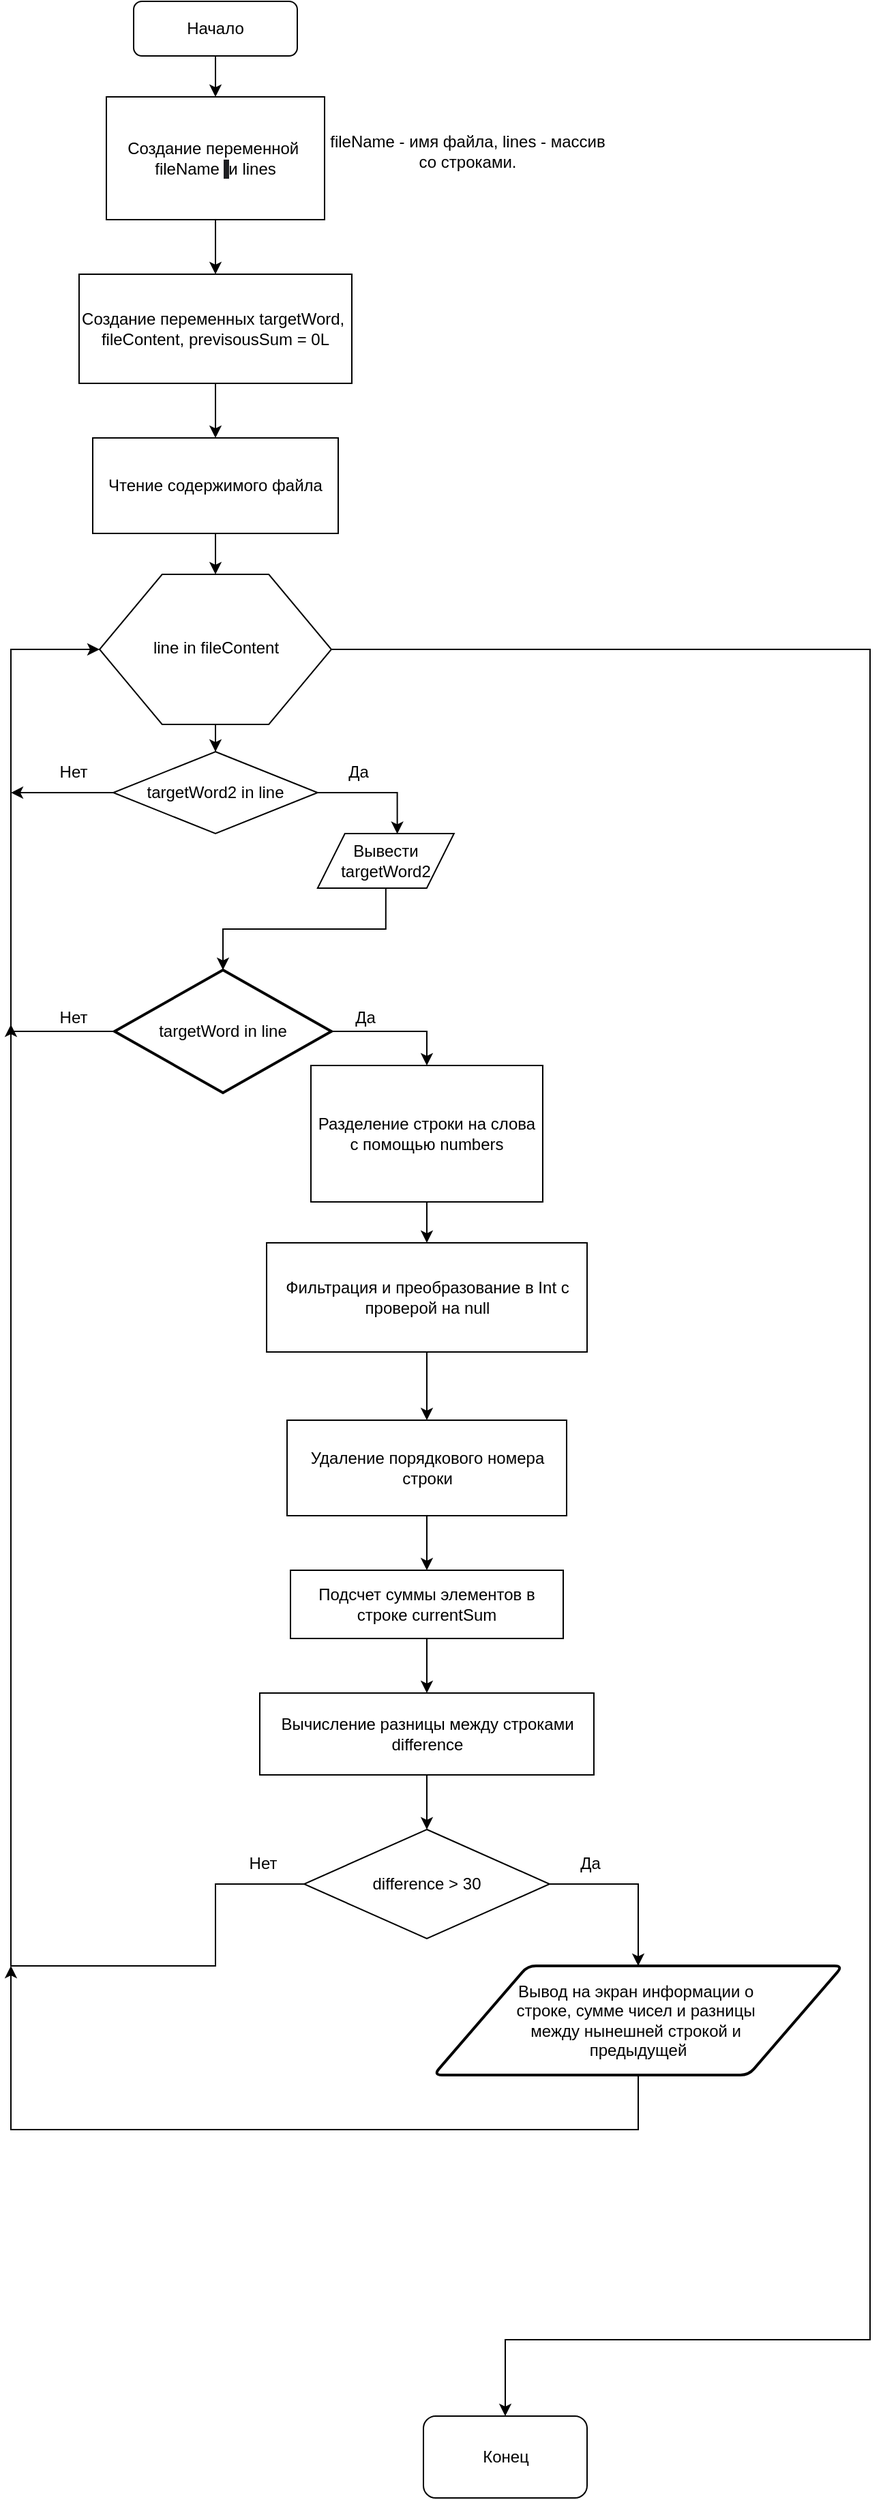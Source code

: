 <mxfile version="24.7.5">
  <diagram id="C5RBs43oDa-KdzZeNtuy" name="Page-1">
    <mxGraphModel dx="1400" dy="839" grid="1" gridSize="10" guides="1" tooltips="1" connect="1" arrows="1" fold="1" page="1" pageScale="1" pageWidth="827" pageHeight="1169" math="0" shadow="0">
      <root>
        <mxCell id="WIyWlLk6GJQsqaUBKTNV-0" />
        <mxCell id="WIyWlLk6GJQsqaUBKTNV-1" parent="WIyWlLk6GJQsqaUBKTNV-0" />
        <mxCell id="RgrrdUL9X7OEao28ck5Q-1" style="edgeStyle=orthogonalEdgeStyle;rounded=0;orthogonalLoop=1;jettySize=auto;html=1;exitX=0.5;exitY=1;exitDx=0;exitDy=0;entryX=0.5;entryY=0;entryDx=0;entryDy=0;" edge="1" parent="WIyWlLk6GJQsqaUBKTNV-1" source="WIyWlLk6GJQsqaUBKTNV-3" target="fl3Sj2GQY7GTo3A0atMV-0">
          <mxGeometry relative="1" as="geometry" />
        </mxCell>
        <mxCell id="WIyWlLk6GJQsqaUBKTNV-3" value="Начало" style="rounded=1;whiteSpace=wrap;html=1;fontSize=12;glass=0;strokeWidth=1;shadow=0;" parent="WIyWlLk6GJQsqaUBKTNV-1" vertex="1">
          <mxGeometry x="160" y="40" width="120" height="40" as="geometry" />
        </mxCell>
        <mxCell id="RgrrdUL9X7OEao28ck5Q-4" style="edgeStyle=orthogonalEdgeStyle;rounded=0;orthogonalLoop=1;jettySize=auto;html=1;exitX=0.5;exitY=1;exitDx=0;exitDy=0;entryX=0.5;entryY=0;entryDx=0;entryDy=0;" edge="1" parent="WIyWlLk6GJQsqaUBKTNV-1" source="fl3Sj2GQY7GTo3A0atMV-0" target="RgrrdUL9X7OEao28ck5Q-3">
          <mxGeometry relative="1" as="geometry" />
        </mxCell>
        <mxCell id="fl3Sj2GQY7GTo3A0atMV-0" value="&lt;font style=&quot;font-size: 12px;&quot;&gt;Создание переменной&amp;nbsp;&lt;/font&gt;&lt;div style=&quot;&quot;&gt;&lt;font style=&quot;font-size: 12px;&quot;&gt;&lt;font style=&quot;font-size: 12px;&quot;&gt;&lt;font face=&quot;Helvetica&quot; style=&quot;font-size: 12px;&quot;&gt;&lt;font style=&quot;font-size: 12px;&quot;&gt;fileName &lt;/font&gt;&lt;span style=&quot;background-color: rgb(30, 31, 34);&quot;&gt;&amp;nbsp;&lt;/span&gt;&lt;/font&gt;&lt;span style=&quot;background-color: initial;&quot;&gt;и&amp;nbsp;&lt;/span&gt;&lt;/font&gt;&lt;span style=&quot;background-color: initial;&quot;&gt;lines&lt;/span&gt;&lt;/font&gt;&lt;/div&gt;" style="rounded=0;whiteSpace=wrap;html=1;" parent="WIyWlLk6GJQsqaUBKTNV-1" vertex="1">
          <mxGeometry x="140" y="110" width="160" height="90" as="geometry" />
        </mxCell>
        <mxCell id="fl3Sj2GQY7GTo3A0atMV-1" value="fileName - имя файла, lines - массив со строками." style="text;html=1;align=center;verticalAlign=middle;whiteSpace=wrap;rounded=0;" parent="WIyWlLk6GJQsqaUBKTNV-1" vertex="1">
          <mxGeometry x="300" y="120" width="210" height="60" as="geometry" />
        </mxCell>
        <mxCell id="RgrrdUL9X7OEao28ck5Q-7" style="edgeStyle=orthogonalEdgeStyle;rounded=0;orthogonalLoop=1;jettySize=auto;html=1;exitX=0.5;exitY=1;exitDx=0;exitDy=0;entryX=0.5;entryY=0;entryDx=0;entryDy=0;" edge="1" parent="WIyWlLk6GJQsqaUBKTNV-1" source="RgrrdUL9X7OEao28ck5Q-3" target="RgrrdUL9X7OEao28ck5Q-6">
          <mxGeometry relative="1" as="geometry" />
        </mxCell>
        <mxCell id="RgrrdUL9X7OEao28ck5Q-3" value="Создание переменных targetWord,&amp;nbsp;&lt;div&gt;fileContent, previsousSum = 0L&lt;/div&gt;" style="rounded=0;whiteSpace=wrap;html=1;" vertex="1" parent="WIyWlLk6GJQsqaUBKTNV-1">
          <mxGeometry x="120" y="240" width="200" height="80" as="geometry" />
        </mxCell>
        <mxCell id="RgrrdUL9X7OEao28ck5Q-8" style="edgeStyle=orthogonalEdgeStyle;rounded=0;orthogonalLoop=1;jettySize=auto;html=1;exitX=0.5;exitY=1;exitDx=0;exitDy=0;" edge="1" parent="WIyWlLk6GJQsqaUBKTNV-1" source="RgrrdUL9X7OEao28ck5Q-6" target="RgrrdUL9X7OEao28ck5Q-9">
          <mxGeometry relative="1" as="geometry">
            <mxPoint x="219.774" y="480" as="targetPoint" />
          </mxGeometry>
        </mxCell>
        <mxCell id="RgrrdUL9X7OEao28ck5Q-6" value="Чтение содержимого файла" style="rounded=0;whiteSpace=wrap;html=1;" vertex="1" parent="WIyWlLk6GJQsqaUBKTNV-1">
          <mxGeometry x="130" y="360" width="180" height="70" as="geometry" />
        </mxCell>
        <mxCell id="RgrrdUL9X7OEao28ck5Q-41" style="edgeStyle=orthogonalEdgeStyle;rounded=0;orthogonalLoop=1;jettySize=auto;html=1;exitX=1;exitY=0.5;exitDx=0;exitDy=0;entryX=0.5;entryY=0;entryDx=0;entryDy=0;" edge="1" parent="WIyWlLk6GJQsqaUBKTNV-1" source="RgrrdUL9X7OEao28ck5Q-9" target="RgrrdUL9X7OEao28ck5Q-40">
          <mxGeometry relative="1" as="geometry">
            <Array as="points">
              <mxPoint x="700" y="515" />
              <mxPoint x="700" y="1754" />
              <mxPoint x="433" y="1754" />
            </Array>
          </mxGeometry>
        </mxCell>
        <mxCell id="RgrrdUL9X7OEao28ck5Q-42" style="edgeStyle=orthogonalEdgeStyle;rounded=0;orthogonalLoop=1;jettySize=auto;html=1;exitX=0.5;exitY=1;exitDx=0;exitDy=0;" edge="1" parent="WIyWlLk6GJQsqaUBKTNV-1" source="RgrrdUL9X7OEao28ck5Q-9" target="RgrrdUL9X7OEao28ck5Q-43">
          <mxGeometry relative="1" as="geometry">
            <mxPoint x="220.158" y="600" as="targetPoint" />
          </mxGeometry>
        </mxCell>
        <mxCell id="RgrrdUL9X7OEao28ck5Q-9" value="line in fileContent" style="verticalLabelPosition=bottom;verticalAlign=top;html=1;shape=hexagon;perimeter=hexagonPerimeter2;arcSize=6;size=0.27;spacingTop=-70;" vertex="1" parent="WIyWlLk6GJQsqaUBKTNV-1">
          <mxGeometry x="135" y="460" width="170" height="110" as="geometry" />
        </mxCell>
        <mxCell id="RgrrdUL9X7OEao28ck5Q-12" style="edgeStyle=orthogonalEdgeStyle;rounded=0;orthogonalLoop=1;jettySize=auto;html=1;exitX=0;exitY=0.5;exitDx=0;exitDy=0;exitPerimeter=0;entryX=0;entryY=0.5;entryDx=0;entryDy=0;" edge="1" parent="WIyWlLk6GJQsqaUBKTNV-1" source="RgrrdUL9X7OEao28ck5Q-11" target="RgrrdUL9X7OEao28ck5Q-9">
          <mxGeometry relative="1" as="geometry">
            <Array as="points">
              <mxPoint x="70" y="795" />
              <mxPoint x="70" y="515" />
            </Array>
          </mxGeometry>
        </mxCell>
        <mxCell id="RgrrdUL9X7OEao28ck5Q-13" style="edgeStyle=orthogonalEdgeStyle;rounded=0;orthogonalLoop=1;jettySize=auto;html=1;exitX=1;exitY=0.5;exitDx=0;exitDy=0;exitPerimeter=0;" edge="1" parent="WIyWlLk6GJQsqaUBKTNV-1" source="RgrrdUL9X7OEao28ck5Q-11" target="RgrrdUL9X7OEao28ck5Q-14">
          <mxGeometry relative="1" as="geometry">
            <mxPoint x="370" y="820" as="targetPoint" />
          </mxGeometry>
        </mxCell>
        <mxCell id="RgrrdUL9X7OEao28ck5Q-11" value="targetWord in line" style="strokeWidth=2;html=1;shape=mxgraph.flowchart.decision;whiteSpace=wrap;" vertex="1" parent="WIyWlLk6GJQsqaUBKTNV-1">
          <mxGeometry x="146" y="750" width="159" height="90" as="geometry" />
        </mxCell>
        <mxCell id="RgrrdUL9X7OEao28ck5Q-16" style="edgeStyle=orthogonalEdgeStyle;rounded=0;orthogonalLoop=1;jettySize=auto;html=1;exitX=0.5;exitY=1;exitDx=0;exitDy=0;entryX=0.5;entryY=0;entryDx=0;entryDy=0;" edge="1" parent="WIyWlLk6GJQsqaUBKTNV-1" source="RgrrdUL9X7OEao28ck5Q-14" target="RgrrdUL9X7OEao28ck5Q-15">
          <mxGeometry relative="1" as="geometry" />
        </mxCell>
        <mxCell id="RgrrdUL9X7OEao28ck5Q-14" value="Разделение строки на слова с помощью numbers" style="rounded=0;whiteSpace=wrap;html=1;" vertex="1" parent="WIyWlLk6GJQsqaUBKTNV-1">
          <mxGeometry x="290" y="820" width="170" height="100" as="geometry" />
        </mxCell>
        <mxCell id="RgrrdUL9X7OEao28ck5Q-18" style="edgeStyle=orthogonalEdgeStyle;rounded=0;orthogonalLoop=1;jettySize=auto;html=1;exitX=0.5;exitY=1;exitDx=0;exitDy=0;entryX=0.5;entryY=0;entryDx=0;entryDy=0;" edge="1" parent="WIyWlLk6GJQsqaUBKTNV-1" source="RgrrdUL9X7OEao28ck5Q-15" target="RgrrdUL9X7OEao28ck5Q-17">
          <mxGeometry relative="1" as="geometry" />
        </mxCell>
        <mxCell id="RgrrdUL9X7OEao28ck5Q-15" value="Фильтрация и преобразование в Int с проверой на null" style="rounded=0;whiteSpace=wrap;html=1;" vertex="1" parent="WIyWlLk6GJQsqaUBKTNV-1">
          <mxGeometry x="257.5" y="950" width="235" height="80" as="geometry" />
        </mxCell>
        <mxCell id="RgrrdUL9X7OEao28ck5Q-20" style="edgeStyle=orthogonalEdgeStyle;rounded=0;orthogonalLoop=1;jettySize=auto;html=1;exitX=0.5;exitY=1;exitDx=0;exitDy=0;entryX=0.5;entryY=0;entryDx=0;entryDy=0;" edge="1" parent="WIyWlLk6GJQsqaUBKTNV-1" source="RgrrdUL9X7OEao28ck5Q-17" target="RgrrdUL9X7OEao28ck5Q-19">
          <mxGeometry relative="1" as="geometry" />
        </mxCell>
        <mxCell id="RgrrdUL9X7OEao28ck5Q-17" value="Удаление порядкового номера строки" style="rounded=0;whiteSpace=wrap;html=1;" vertex="1" parent="WIyWlLk6GJQsqaUBKTNV-1">
          <mxGeometry x="272.5" y="1080" width="205" height="70" as="geometry" />
        </mxCell>
        <mxCell id="RgrrdUL9X7OEao28ck5Q-22" style="edgeStyle=orthogonalEdgeStyle;rounded=0;orthogonalLoop=1;jettySize=auto;html=1;exitX=0.5;exitY=1;exitDx=0;exitDy=0;entryX=0.5;entryY=0;entryDx=0;entryDy=0;" edge="1" parent="WIyWlLk6GJQsqaUBKTNV-1" source="RgrrdUL9X7OEao28ck5Q-19" target="RgrrdUL9X7OEao28ck5Q-21">
          <mxGeometry relative="1" as="geometry" />
        </mxCell>
        <mxCell id="RgrrdUL9X7OEao28ck5Q-19" value="Подсчет суммы элементов в строке currentSum" style="rounded=0;whiteSpace=wrap;html=1;" vertex="1" parent="WIyWlLk6GJQsqaUBKTNV-1">
          <mxGeometry x="275" y="1190" width="200" height="50" as="geometry" />
        </mxCell>
        <mxCell id="RgrrdUL9X7OEao28ck5Q-24" style="edgeStyle=orthogonalEdgeStyle;rounded=0;orthogonalLoop=1;jettySize=auto;html=1;exitX=0.5;exitY=1;exitDx=0;exitDy=0;entryX=0.5;entryY=0;entryDx=0;entryDy=0;" edge="1" parent="WIyWlLk6GJQsqaUBKTNV-1" source="RgrrdUL9X7OEao28ck5Q-21" target="RgrrdUL9X7OEao28ck5Q-23">
          <mxGeometry relative="1" as="geometry" />
        </mxCell>
        <mxCell id="RgrrdUL9X7OEao28ck5Q-21" value="Вычисление разницы между строками&lt;div&gt;difference&lt;/div&gt;" style="rounded=0;whiteSpace=wrap;html=1;" vertex="1" parent="WIyWlLk6GJQsqaUBKTNV-1">
          <mxGeometry x="252.5" y="1280" width="245" height="60" as="geometry" />
        </mxCell>
        <mxCell id="RgrrdUL9X7OEao28ck5Q-27" style="edgeStyle=orthogonalEdgeStyle;rounded=0;orthogonalLoop=1;jettySize=auto;html=1;exitX=0;exitY=0.5;exitDx=0;exitDy=0;" edge="1" parent="WIyWlLk6GJQsqaUBKTNV-1" source="RgrrdUL9X7OEao28ck5Q-23">
          <mxGeometry relative="1" as="geometry">
            <mxPoint x="70" y="790" as="targetPoint" />
            <Array as="points">
              <mxPoint x="220" y="1420" />
              <mxPoint x="220" y="1480" />
              <mxPoint x="70" y="1480" />
            </Array>
          </mxGeometry>
        </mxCell>
        <mxCell id="RgrrdUL9X7OEao28ck5Q-35" style="edgeStyle=orthogonalEdgeStyle;rounded=0;orthogonalLoop=1;jettySize=auto;html=1;exitX=1;exitY=0.5;exitDx=0;exitDy=0;entryX=0.5;entryY=0;entryDx=0;entryDy=0;" edge="1" parent="WIyWlLk6GJQsqaUBKTNV-1" source="RgrrdUL9X7OEao28ck5Q-23" target="RgrrdUL9X7OEao28ck5Q-31">
          <mxGeometry relative="1" as="geometry" />
        </mxCell>
        <mxCell id="RgrrdUL9X7OEao28ck5Q-23" value="difference &amp;gt; 30" style="rhombus;whiteSpace=wrap;html=1;" vertex="1" parent="WIyWlLk6GJQsqaUBKTNV-1">
          <mxGeometry x="285" y="1380" width="180" height="80" as="geometry" />
        </mxCell>
        <mxCell id="RgrrdUL9X7OEao28ck5Q-28" value="Да" style="text;html=1;align=center;verticalAlign=middle;whiteSpace=wrap;rounded=0;" vertex="1" parent="WIyWlLk6GJQsqaUBKTNV-1">
          <mxGeometry x="465" y="1390" width="60" height="30" as="geometry" />
        </mxCell>
        <mxCell id="RgrrdUL9X7OEao28ck5Q-29" value="Нет" style="text;html=1;align=center;verticalAlign=middle;whiteSpace=wrap;rounded=0;" vertex="1" parent="WIyWlLk6GJQsqaUBKTNV-1">
          <mxGeometry x="225" y="1390" width="60" height="30" as="geometry" />
        </mxCell>
        <mxCell id="RgrrdUL9X7OEao28ck5Q-38" style="edgeStyle=orthogonalEdgeStyle;rounded=0;orthogonalLoop=1;jettySize=auto;html=1;exitX=0.5;exitY=1;exitDx=0;exitDy=0;" edge="1" parent="WIyWlLk6GJQsqaUBKTNV-1" source="RgrrdUL9X7OEao28ck5Q-31">
          <mxGeometry relative="1" as="geometry">
            <mxPoint x="70" y="1480" as="targetPoint" />
            <Array as="points">
              <mxPoint x="530" y="1600" />
              <mxPoint x="70" y="1600" />
            </Array>
          </mxGeometry>
        </mxCell>
        <mxCell id="RgrrdUL9X7OEao28ck5Q-31" value="Вывод на экран информации о&amp;nbsp;&lt;div&gt;строке, сумме чисел и разницы&amp;nbsp;&lt;/div&gt;&lt;div&gt;между нынешней строкой и&amp;nbsp;&lt;/div&gt;&lt;div&gt;предыдущей&lt;/div&gt;" style="shape=parallelogram;html=1;strokeWidth=2;perimeter=parallelogramPerimeter;whiteSpace=wrap;rounded=1;arcSize=12;size=0.23;" vertex="1" parent="WIyWlLk6GJQsqaUBKTNV-1">
          <mxGeometry x="380" y="1480" width="300" height="80" as="geometry" />
        </mxCell>
        <mxCell id="RgrrdUL9X7OEao28ck5Q-36" value="Да" style="text;html=1;align=center;verticalAlign=middle;whiteSpace=wrap;rounded=0;" vertex="1" parent="WIyWlLk6GJQsqaUBKTNV-1">
          <mxGeometry x="300" y="770" width="60" height="30" as="geometry" />
        </mxCell>
        <mxCell id="RgrrdUL9X7OEao28ck5Q-37" value="Нет" style="text;html=1;align=center;verticalAlign=middle;whiteSpace=wrap;rounded=0;" vertex="1" parent="WIyWlLk6GJQsqaUBKTNV-1">
          <mxGeometry x="86" y="770" width="60" height="30" as="geometry" />
        </mxCell>
        <mxCell id="RgrrdUL9X7OEao28ck5Q-40" value="Конец" style="rounded=1;whiteSpace=wrap;html=1;" vertex="1" parent="WIyWlLk6GJQsqaUBKTNV-1">
          <mxGeometry x="372.5" y="1810" width="120" height="60" as="geometry" />
        </mxCell>
        <mxCell id="RgrrdUL9X7OEao28ck5Q-44" style="edgeStyle=orthogonalEdgeStyle;rounded=0;orthogonalLoop=1;jettySize=auto;html=1;exitX=0;exitY=0.5;exitDx=0;exitDy=0;" edge="1" parent="WIyWlLk6GJQsqaUBKTNV-1" source="RgrrdUL9X7OEao28ck5Q-43">
          <mxGeometry relative="1" as="geometry">
            <mxPoint x="70" y="620.053" as="targetPoint" />
          </mxGeometry>
        </mxCell>
        <mxCell id="RgrrdUL9X7OEao28ck5Q-43" value="targetWord2 in line" style="rhombus;whiteSpace=wrap;html=1;" vertex="1" parent="WIyWlLk6GJQsqaUBKTNV-1">
          <mxGeometry x="145.08" y="590" width="149.84" height="60" as="geometry" />
        </mxCell>
        <mxCell id="RgrrdUL9X7OEao28ck5Q-45" value="Нет" style="text;html=1;align=center;verticalAlign=middle;whiteSpace=wrap;rounded=0;" vertex="1" parent="WIyWlLk6GJQsqaUBKTNV-1">
          <mxGeometry x="86" y="590" width="60" height="30" as="geometry" />
        </mxCell>
        <mxCell id="RgrrdUL9X7OEao28ck5Q-48" value="Да" style="text;html=1;align=center;verticalAlign=middle;whiteSpace=wrap;rounded=0;" vertex="1" parent="WIyWlLk6GJQsqaUBKTNV-1">
          <mxGeometry x="294.92" y="590" width="60" height="30" as="geometry" />
        </mxCell>
        <mxCell id="RgrrdUL9X7OEao28ck5Q-49" value="Вывести targetWord2" style="shape=parallelogram;perimeter=parallelogramPerimeter;whiteSpace=wrap;html=1;fixedSize=1;" vertex="1" parent="WIyWlLk6GJQsqaUBKTNV-1">
          <mxGeometry x="294.92" y="650" width="100" height="40" as="geometry" />
        </mxCell>
        <mxCell id="RgrrdUL9X7OEao28ck5Q-51" style="edgeStyle=orthogonalEdgeStyle;rounded=0;orthogonalLoop=1;jettySize=auto;html=1;exitX=1;exitY=0.5;exitDx=0;exitDy=0;entryX=0.584;entryY=0.006;entryDx=0;entryDy=0;entryPerimeter=0;" edge="1" parent="WIyWlLk6GJQsqaUBKTNV-1" source="RgrrdUL9X7OEao28ck5Q-43" target="RgrrdUL9X7OEao28ck5Q-49">
          <mxGeometry relative="1" as="geometry" />
        </mxCell>
        <mxCell id="RgrrdUL9X7OEao28ck5Q-52" style="edgeStyle=orthogonalEdgeStyle;rounded=0;orthogonalLoop=1;jettySize=auto;html=1;exitX=0.5;exitY=1;exitDx=0;exitDy=0;entryX=0.5;entryY=0;entryDx=0;entryDy=0;entryPerimeter=0;" edge="1" parent="WIyWlLk6GJQsqaUBKTNV-1" source="RgrrdUL9X7OEao28ck5Q-49" target="RgrrdUL9X7OEao28ck5Q-11">
          <mxGeometry relative="1" as="geometry" />
        </mxCell>
      </root>
    </mxGraphModel>
  </diagram>
</mxfile>
